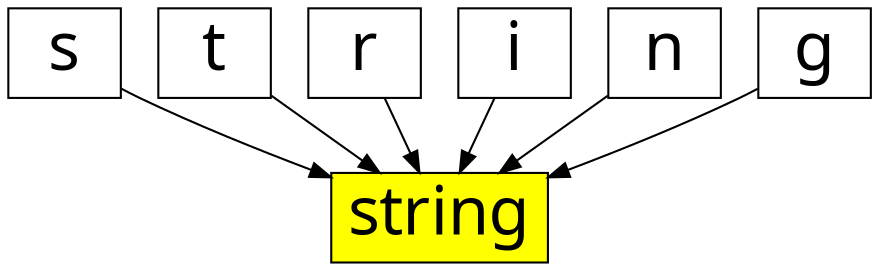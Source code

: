 digraph G {
    node [ shape=box, fontname="PT Mono", fontsize=32 ]
    { s t r i n g } -> string

    string [ style=filled, fillcolor=yellow ]
}
